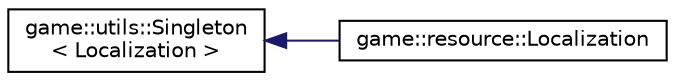 digraph "Graphical Class Hierarchy"
{
 // LATEX_PDF_SIZE
  edge [fontname="Helvetica",fontsize="10",labelfontname="Helvetica",labelfontsize="10"];
  node [fontname="Helvetica",fontsize="10",shape=record];
  rankdir="LR";
  Node0 [label="game::utils::Singleton\l\< Localization \>",height=0.2,width=0.4,color="black", fillcolor="white", style="filled",URL="$classgame_1_1utils_1_1Singleton.html",tooltip=" "];
  Node0 -> Node1 [dir="back",color="midnightblue",fontsize="10",style="solid",fontname="Helvetica"];
  Node1 [label="game::resource::Localization",height=0.2,width=0.4,color="black", fillcolor="white", style="filled",URL="$classgame_1_1resource_1_1Localization.html",tooltip="game text localization manager"];
}

